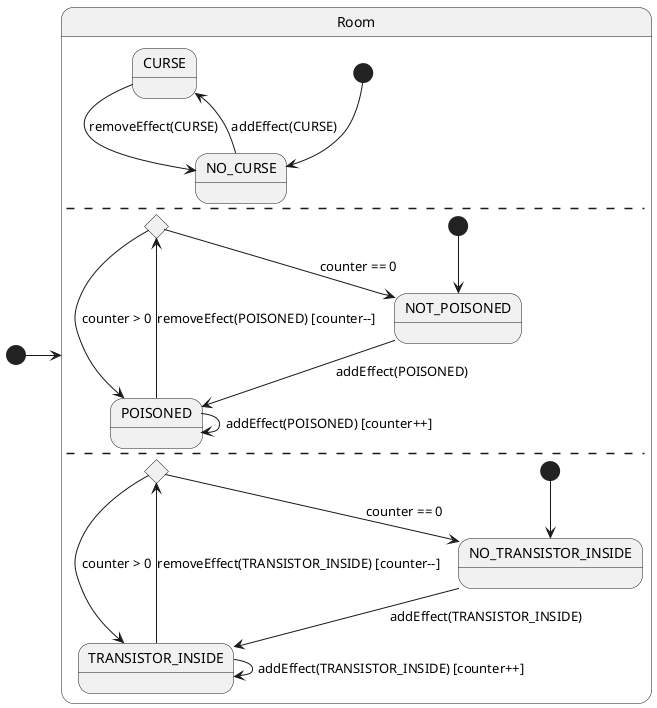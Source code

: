 @startuml room_states

[*] -> Room

state Room {
    [*] -->  NO_CURSE
    NO_CURSE --> CURSE : addEffect(CURSE)
    CURSE -> NO_CURSE : removeEffect(CURSE)
    --
    state c1 <<choice>>
    [*] --> NOT_POISONED
    NOT_POISONED --> POISONED : addEffect(POISONED)
    POISONED --> POISONED : addEffect(POISONED) [counter++]
    POISONED --> c1 : removeEfect(POISONED) [counter--]
    c1 --> NOT_POISONED : counter == 0
    c1 --> POISONED : counter > 0
    --
    state c2 <<choice>>
    [*] --> NO_TRANSISTOR_INSIDE
    NO_TRANSISTOR_INSIDE --> TRANSISTOR_INSIDE : addEffect(TRANSISTOR_INSIDE)
    TRANSISTOR_INSIDE --> TRANSISTOR_INSIDE : addEffect(TRANSISTOR_INSIDE) [counter++]
    TRANSISTOR_INSIDE --> c2 : removeEffect(TRANSISTOR_INSIDE) [counter--]
    c2 --> NO_TRANSISTOR_INSIDE : counter == 0
    c2 --> TRANSISTOR_INSIDE : counter > 0
}   


@enduml